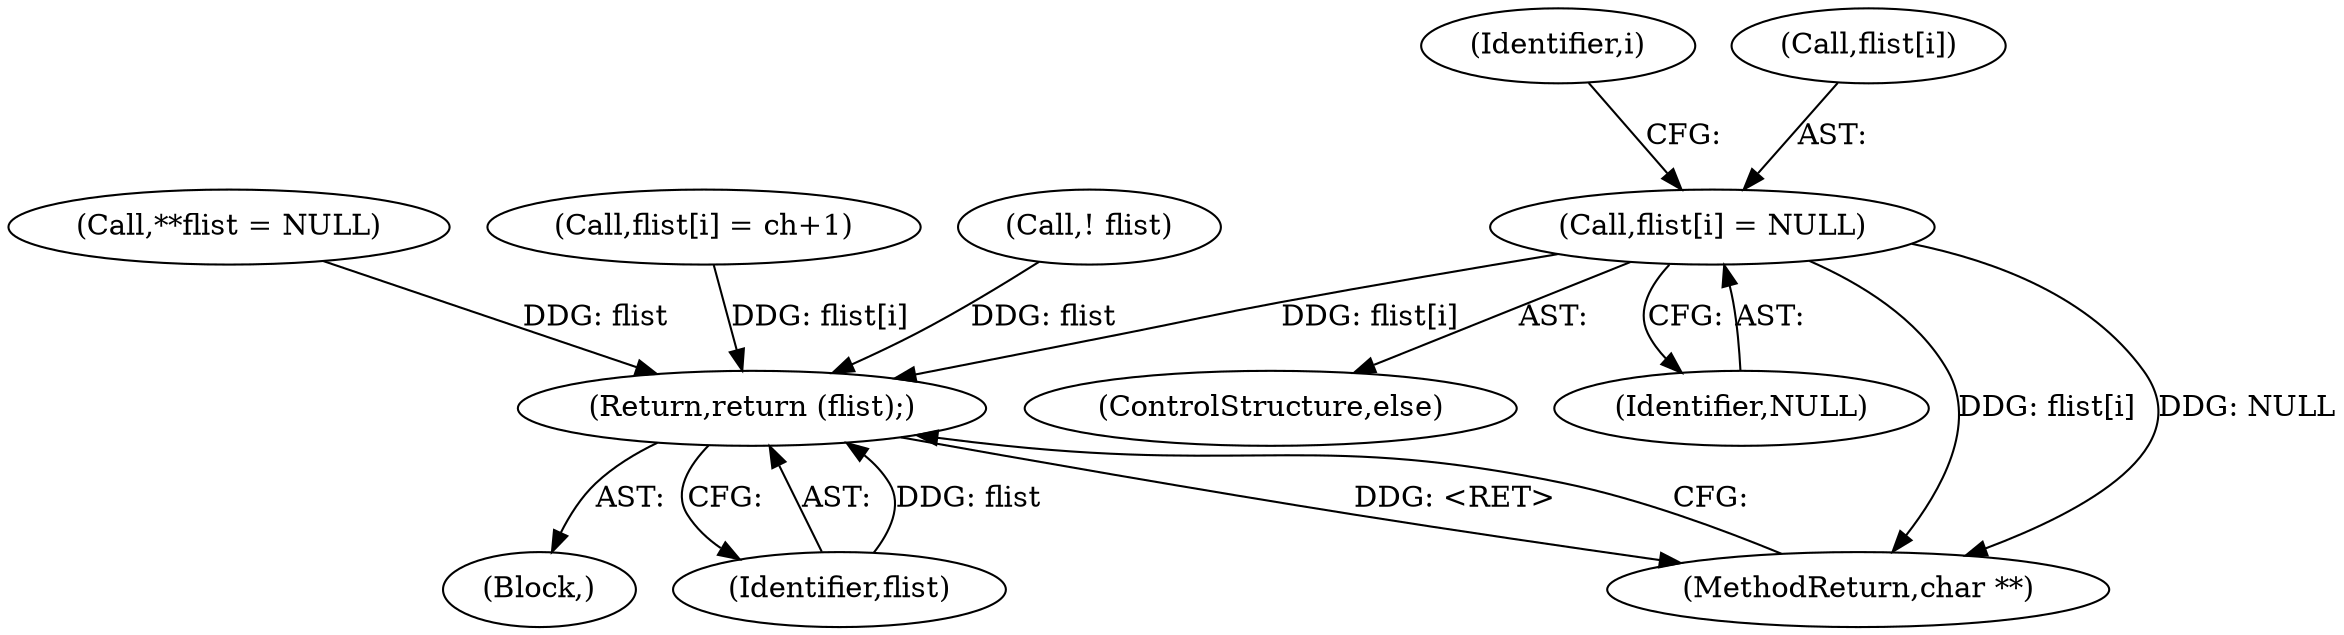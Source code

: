 digraph "0_libx11_dbf72805fd9d7b1846fe9a11b46f3994bfc27fea@array" {
"1000262" [label="(Call,flist[i] = NULL)"];
"1000274" [label="(Return,return (flist);)"];
"1000116" [label="(Call,**flist = NULL)"];
"1000109" [label="(Block,)"];
"1000239" [label="(Call,flist[i] = ch+1)"];
"1000230" [label="(Identifier,i)"];
"1000275" [label="(Identifier,flist)"];
"1000261" [label="(ControlStructure,else)"];
"1000262" [label="(Call,flist[i] = NULL)"];
"1000266" [label="(Identifier,NULL)"];
"1000186" [label="(Call,! flist)"];
"1000276" [label="(MethodReturn,char **)"];
"1000274" [label="(Return,return (flist);)"];
"1000263" [label="(Call,flist[i])"];
"1000262" -> "1000261"  [label="AST: "];
"1000262" -> "1000266"  [label="CFG: "];
"1000263" -> "1000262"  [label="AST: "];
"1000266" -> "1000262"  [label="AST: "];
"1000230" -> "1000262"  [label="CFG: "];
"1000262" -> "1000276"  [label="DDG: flist[i]"];
"1000262" -> "1000276"  [label="DDG: NULL"];
"1000262" -> "1000274"  [label="DDG: flist[i]"];
"1000274" -> "1000109"  [label="AST: "];
"1000274" -> "1000275"  [label="CFG: "];
"1000275" -> "1000274"  [label="AST: "];
"1000276" -> "1000274"  [label="CFG: "];
"1000274" -> "1000276"  [label="DDG: <RET>"];
"1000275" -> "1000274"  [label="DDG: flist"];
"1000116" -> "1000274"  [label="DDG: flist"];
"1000186" -> "1000274"  [label="DDG: flist"];
"1000239" -> "1000274"  [label="DDG: flist[i]"];
}
